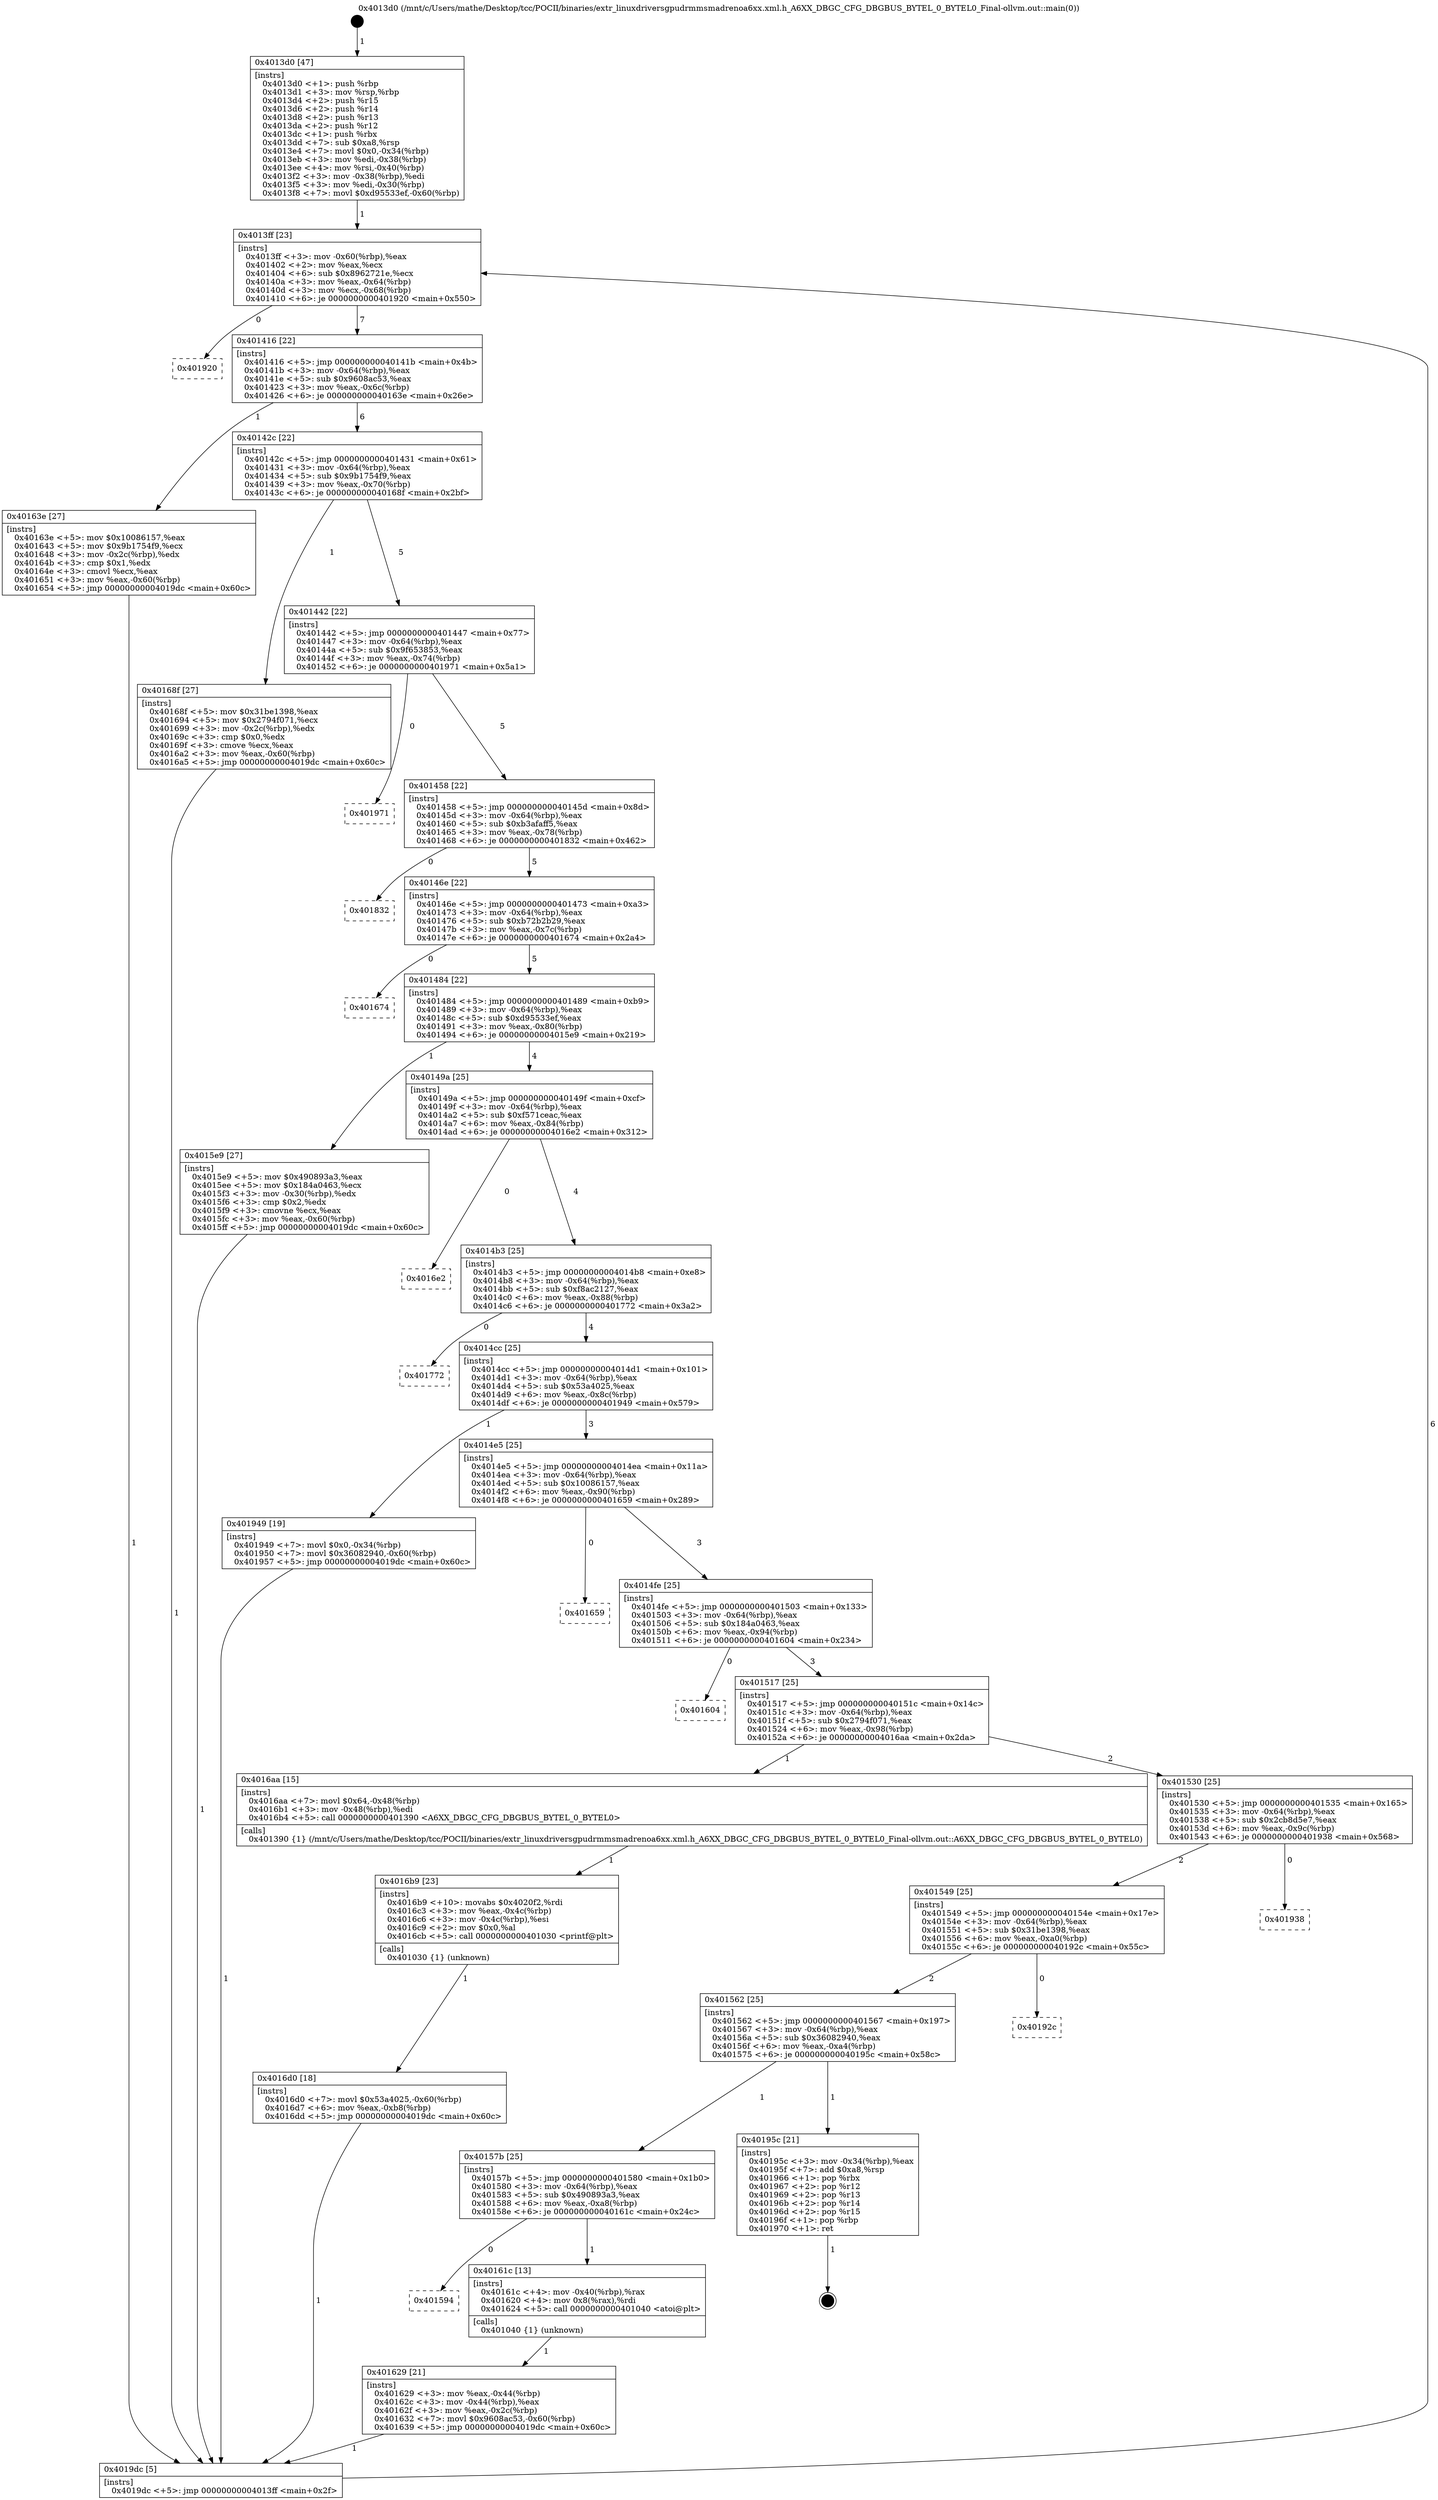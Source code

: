 digraph "0x4013d0" {
  label = "0x4013d0 (/mnt/c/Users/mathe/Desktop/tcc/POCII/binaries/extr_linuxdriversgpudrmmsmadrenoa6xx.xml.h_A6XX_DBGC_CFG_DBGBUS_BYTEL_0_BYTEL0_Final-ollvm.out::main(0))"
  labelloc = "t"
  node[shape=record]

  Entry [label="",width=0.3,height=0.3,shape=circle,fillcolor=black,style=filled]
  "0x4013ff" [label="{
     0x4013ff [23]\l
     | [instrs]\l
     &nbsp;&nbsp;0x4013ff \<+3\>: mov -0x60(%rbp),%eax\l
     &nbsp;&nbsp;0x401402 \<+2\>: mov %eax,%ecx\l
     &nbsp;&nbsp;0x401404 \<+6\>: sub $0x8962721e,%ecx\l
     &nbsp;&nbsp;0x40140a \<+3\>: mov %eax,-0x64(%rbp)\l
     &nbsp;&nbsp;0x40140d \<+3\>: mov %ecx,-0x68(%rbp)\l
     &nbsp;&nbsp;0x401410 \<+6\>: je 0000000000401920 \<main+0x550\>\l
  }"]
  "0x401920" [label="{
     0x401920\l
  }", style=dashed]
  "0x401416" [label="{
     0x401416 [22]\l
     | [instrs]\l
     &nbsp;&nbsp;0x401416 \<+5\>: jmp 000000000040141b \<main+0x4b\>\l
     &nbsp;&nbsp;0x40141b \<+3\>: mov -0x64(%rbp),%eax\l
     &nbsp;&nbsp;0x40141e \<+5\>: sub $0x9608ac53,%eax\l
     &nbsp;&nbsp;0x401423 \<+3\>: mov %eax,-0x6c(%rbp)\l
     &nbsp;&nbsp;0x401426 \<+6\>: je 000000000040163e \<main+0x26e\>\l
  }"]
  Exit [label="",width=0.3,height=0.3,shape=circle,fillcolor=black,style=filled,peripheries=2]
  "0x40163e" [label="{
     0x40163e [27]\l
     | [instrs]\l
     &nbsp;&nbsp;0x40163e \<+5\>: mov $0x10086157,%eax\l
     &nbsp;&nbsp;0x401643 \<+5\>: mov $0x9b1754f9,%ecx\l
     &nbsp;&nbsp;0x401648 \<+3\>: mov -0x2c(%rbp),%edx\l
     &nbsp;&nbsp;0x40164b \<+3\>: cmp $0x1,%edx\l
     &nbsp;&nbsp;0x40164e \<+3\>: cmovl %ecx,%eax\l
     &nbsp;&nbsp;0x401651 \<+3\>: mov %eax,-0x60(%rbp)\l
     &nbsp;&nbsp;0x401654 \<+5\>: jmp 00000000004019dc \<main+0x60c\>\l
  }"]
  "0x40142c" [label="{
     0x40142c [22]\l
     | [instrs]\l
     &nbsp;&nbsp;0x40142c \<+5\>: jmp 0000000000401431 \<main+0x61\>\l
     &nbsp;&nbsp;0x401431 \<+3\>: mov -0x64(%rbp),%eax\l
     &nbsp;&nbsp;0x401434 \<+5\>: sub $0x9b1754f9,%eax\l
     &nbsp;&nbsp;0x401439 \<+3\>: mov %eax,-0x70(%rbp)\l
     &nbsp;&nbsp;0x40143c \<+6\>: je 000000000040168f \<main+0x2bf\>\l
  }"]
  "0x4016d0" [label="{
     0x4016d0 [18]\l
     | [instrs]\l
     &nbsp;&nbsp;0x4016d0 \<+7\>: movl $0x53a4025,-0x60(%rbp)\l
     &nbsp;&nbsp;0x4016d7 \<+6\>: mov %eax,-0xb8(%rbp)\l
     &nbsp;&nbsp;0x4016dd \<+5\>: jmp 00000000004019dc \<main+0x60c\>\l
  }"]
  "0x40168f" [label="{
     0x40168f [27]\l
     | [instrs]\l
     &nbsp;&nbsp;0x40168f \<+5\>: mov $0x31be1398,%eax\l
     &nbsp;&nbsp;0x401694 \<+5\>: mov $0x2794f071,%ecx\l
     &nbsp;&nbsp;0x401699 \<+3\>: mov -0x2c(%rbp),%edx\l
     &nbsp;&nbsp;0x40169c \<+3\>: cmp $0x0,%edx\l
     &nbsp;&nbsp;0x40169f \<+3\>: cmove %ecx,%eax\l
     &nbsp;&nbsp;0x4016a2 \<+3\>: mov %eax,-0x60(%rbp)\l
     &nbsp;&nbsp;0x4016a5 \<+5\>: jmp 00000000004019dc \<main+0x60c\>\l
  }"]
  "0x401442" [label="{
     0x401442 [22]\l
     | [instrs]\l
     &nbsp;&nbsp;0x401442 \<+5\>: jmp 0000000000401447 \<main+0x77\>\l
     &nbsp;&nbsp;0x401447 \<+3\>: mov -0x64(%rbp),%eax\l
     &nbsp;&nbsp;0x40144a \<+5\>: sub $0x9f653853,%eax\l
     &nbsp;&nbsp;0x40144f \<+3\>: mov %eax,-0x74(%rbp)\l
     &nbsp;&nbsp;0x401452 \<+6\>: je 0000000000401971 \<main+0x5a1\>\l
  }"]
  "0x4016b9" [label="{
     0x4016b9 [23]\l
     | [instrs]\l
     &nbsp;&nbsp;0x4016b9 \<+10\>: movabs $0x4020f2,%rdi\l
     &nbsp;&nbsp;0x4016c3 \<+3\>: mov %eax,-0x4c(%rbp)\l
     &nbsp;&nbsp;0x4016c6 \<+3\>: mov -0x4c(%rbp),%esi\l
     &nbsp;&nbsp;0x4016c9 \<+2\>: mov $0x0,%al\l
     &nbsp;&nbsp;0x4016cb \<+5\>: call 0000000000401030 \<printf@plt\>\l
     | [calls]\l
     &nbsp;&nbsp;0x401030 \{1\} (unknown)\l
  }"]
  "0x401971" [label="{
     0x401971\l
  }", style=dashed]
  "0x401458" [label="{
     0x401458 [22]\l
     | [instrs]\l
     &nbsp;&nbsp;0x401458 \<+5\>: jmp 000000000040145d \<main+0x8d\>\l
     &nbsp;&nbsp;0x40145d \<+3\>: mov -0x64(%rbp),%eax\l
     &nbsp;&nbsp;0x401460 \<+5\>: sub $0xb3afaff5,%eax\l
     &nbsp;&nbsp;0x401465 \<+3\>: mov %eax,-0x78(%rbp)\l
     &nbsp;&nbsp;0x401468 \<+6\>: je 0000000000401832 \<main+0x462\>\l
  }"]
  "0x401629" [label="{
     0x401629 [21]\l
     | [instrs]\l
     &nbsp;&nbsp;0x401629 \<+3\>: mov %eax,-0x44(%rbp)\l
     &nbsp;&nbsp;0x40162c \<+3\>: mov -0x44(%rbp),%eax\l
     &nbsp;&nbsp;0x40162f \<+3\>: mov %eax,-0x2c(%rbp)\l
     &nbsp;&nbsp;0x401632 \<+7\>: movl $0x9608ac53,-0x60(%rbp)\l
     &nbsp;&nbsp;0x401639 \<+5\>: jmp 00000000004019dc \<main+0x60c\>\l
  }"]
  "0x401832" [label="{
     0x401832\l
  }", style=dashed]
  "0x40146e" [label="{
     0x40146e [22]\l
     | [instrs]\l
     &nbsp;&nbsp;0x40146e \<+5\>: jmp 0000000000401473 \<main+0xa3\>\l
     &nbsp;&nbsp;0x401473 \<+3\>: mov -0x64(%rbp),%eax\l
     &nbsp;&nbsp;0x401476 \<+5\>: sub $0xb72b2b29,%eax\l
     &nbsp;&nbsp;0x40147b \<+3\>: mov %eax,-0x7c(%rbp)\l
     &nbsp;&nbsp;0x40147e \<+6\>: je 0000000000401674 \<main+0x2a4\>\l
  }"]
  "0x401594" [label="{
     0x401594\l
  }", style=dashed]
  "0x401674" [label="{
     0x401674\l
  }", style=dashed]
  "0x401484" [label="{
     0x401484 [22]\l
     | [instrs]\l
     &nbsp;&nbsp;0x401484 \<+5\>: jmp 0000000000401489 \<main+0xb9\>\l
     &nbsp;&nbsp;0x401489 \<+3\>: mov -0x64(%rbp),%eax\l
     &nbsp;&nbsp;0x40148c \<+5\>: sub $0xd95533ef,%eax\l
     &nbsp;&nbsp;0x401491 \<+3\>: mov %eax,-0x80(%rbp)\l
     &nbsp;&nbsp;0x401494 \<+6\>: je 00000000004015e9 \<main+0x219\>\l
  }"]
  "0x40161c" [label="{
     0x40161c [13]\l
     | [instrs]\l
     &nbsp;&nbsp;0x40161c \<+4\>: mov -0x40(%rbp),%rax\l
     &nbsp;&nbsp;0x401620 \<+4\>: mov 0x8(%rax),%rdi\l
     &nbsp;&nbsp;0x401624 \<+5\>: call 0000000000401040 \<atoi@plt\>\l
     | [calls]\l
     &nbsp;&nbsp;0x401040 \{1\} (unknown)\l
  }"]
  "0x4015e9" [label="{
     0x4015e9 [27]\l
     | [instrs]\l
     &nbsp;&nbsp;0x4015e9 \<+5\>: mov $0x490893a3,%eax\l
     &nbsp;&nbsp;0x4015ee \<+5\>: mov $0x184a0463,%ecx\l
     &nbsp;&nbsp;0x4015f3 \<+3\>: mov -0x30(%rbp),%edx\l
     &nbsp;&nbsp;0x4015f6 \<+3\>: cmp $0x2,%edx\l
     &nbsp;&nbsp;0x4015f9 \<+3\>: cmovne %ecx,%eax\l
     &nbsp;&nbsp;0x4015fc \<+3\>: mov %eax,-0x60(%rbp)\l
     &nbsp;&nbsp;0x4015ff \<+5\>: jmp 00000000004019dc \<main+0x60c\>\l
  }"]
  "0x40149a" [label="{
     0x40149a [25]\l
     | [instrs]\l
     &nbsp;&nbsp;0x40149a \<+5\>: jmp 000000000040149f \<main+0xcf\>\l
     &nbsp;&nbsp;0x40149f \<+3\>: mov -0x64(%rbp),%eax\l
     &nbsp;&nbsp;0x4014a2 \<+5\>: sub $0xf571ceac,%eax\l
     &nbsp;&nbsp;0x4014a7 \<+6\>: mov %eax,-0x84(%rbp)\l
     &nbsp;&nbsp;0x4014ad \<+6\>: je 00000000004016e2 \<main+0x312\>\l
  }"]
  "0x4019dc" [label="{
     0x4019dc [5]\l
     | [instrs]\l
     &nbsp;&nbsp;0x4019dc \<+5\>: jmp 00000000004013ff \<main+0x2f\>\l
  }"]
  "0x4013d0" [label="{
     0x4013d0 [47]\l
     | [instrs]\l
     &nbsp;&nbsp;0x4013d0 \<+1\>: push %rbp\l
     &nbsp;&nbsp;0x4013d1 \<+3\>: mov %rsp,%rbp\l
     &nbsp;&nbsp;0x4013d4 \<+2\>: push %r15\l
     &nbsp;&nbsp;0x4013d6 \<+2\>: push %r14\l
     &nbsp;&nbsp;0x4013d8 \<+2\>: push %r13\l
     &nbsp;&nbsp;0x4013da \<+2\>: push %r12\l
     &nbsp;&nbsp;0x4013dc \<+1\>: push %rbx\l
     &nbsp;&nbsp;0x4013dd \<+7\>: sub $0xa8,%rsp\l
     &nbsp;&nbsp;0x4013e4 \<+7\>: movl $0x0,-0x34(%rbp)\l
     &nbsp;&nbsp;0x4013eb \<+3\>: mov %edi,-0x38(%rbp)\l
     &nbsp;&nbsp;0x4013ee \<+4\>: mov %rsi,-0x40(%rbp)\l
     &nbsp;&nbsp;0x4013f2 \<+3\>: mov -0x38(%rbp),%edi\l
     &nbsp;&nbsp;0x4013f5 \<+3\>: mov %edi,-0x30(%rbp)\l
     &nbsp;&nbsp;0x4013f8 \<+7\>: movl $0xd95533ef,-0x60(%rbp)\l
  }"]
  "0x40157b" [label="{
     0x40157b [25]\l
     | [instrs]\l
     &nbsp;&nbsp;0x40157b \<+5\>: jmp 0000000000401580 \<main+0x1b0\>\l
     &nbsp;&nbsp;0x401580 \<+3\>: mov -0x64(%rbp),%eax\l
     &nbsp;&nbsp;0x401583 \<+5\>: sub $0x490893a3,%eax\l
     &nbsp;&nbsp;0x401588 \<+6\>: mov %eax,-0xa8(%rbp)\l
     &nbsp;&nbsp;0x40158e \<+6\>: je 000000000040161c \<main+0x24c\>\l
  }"]
  "0x4016e2" [label="{
     0x4016e2\l
  }", style=dashed]
  "0x4014b3" [label="{
     0x4014b3 [25]\l
     | [instrs]\l
     &nbsp;&nbsp;0x4014b3 \<+5\>: jmp 00000000004014b8 \<main+0xe8\>\l
     &nbsp;&nbsp;0x4014b8 \<+3\>: mov -0x64(%rbp),%eax\l
     &nbsp;&nbsp;0x4014bb \<+5\>: sub $0xf8ac2127,%eax\l
     &nbsp;&nbsp;0x4014c0 \<+6\>: mov %eax,-0x88(%rbp)\l
     &nbsp;&nbsp;0x4014c6 \<+6\>: je 0000000000401772 \<main+0x3a2\>\l
  }"]
  "0x40195c" [label="{
     0x40195c [21]\l
     | [instrs]\l
     &nbsp;&nbsp;0x40195c \<+3\>: mov -0x34(%rbp),%eax\l
     &nbsp;&nbsp;0x40195f \<+7\>: add $0xa8,%rsp\l
     &nbsp;&nbsp;0x401966 \<+1\>: pop %rbx\l
     &nbsp;&nbsp;0x401967 \<+2\>: pop %r12\l
     &nbsp;&nbsp;0x401969 \<+2\>: pop %r13\l
     &nbsp;&nbsp;0x40196b \<+2\>: pop %r14\l
     &nbsp;&nbsp;0x40196d \<+2\>: pop %r15\l
     &nbsp;&nbsp;0x40196f \<+1\>: pop %rbp\l
     &nbsp;&nbsp;0x401970 \<+1\>: ret\l
  }"]
  "0x401772" [label="{
     0x401772\l
  }", style=dashed]
  "0x4014cc" [label="{
     0x4014cc [25]\l
     | [instrs]\l
     &nbsp;&nbsp;0x4014cc \<+5\>: jmp 00000000004014d1 \<main+0x101\>\l
     &nbsp;&nbsp;0x4014d1 \<+3\>: mov -0x64(%rbp),%eax\l
     &nbsp;&nbsp;0x4014d4 \<+5\>: sub $0x53a4025,%eax\l
     &nbsp;&nbsp;0x4014d9 \<+6\>: mov %eax,-0x8c(%rbp)\l
     &nbsp;&nbsp;0x4014df \<+6\>: je 0000000000401949 \<main+0x579\>\l
  }"]
  "0x401562" [label="{
     0x401562 [25]\l
     | [instrs]\l
     &nbsp;&nbsp;0x401562 \<+5\>: jmp 0000000000401567 \<main+0x197\>\l
     &nbsp;&nbsp;0x401567 \<+3\>: mov -0x64(%rbp),%eax\l
     &nbsp;&nbsp;0x40156a \<+5\>: sub $0x36082940,%eax\l
     &nbsp;&nbsp;0x40156f \<+6\>: mov %eax,-0xa4(%rbp)\l
     &nbsp;&nbsp;0x401575 \<+6\>: je 000000000040195c \<main+0x58c\>\l
  }"]
  "0x401949" [label="{
     0x401949 [19]\l
     | [instrs]\l
     &nbsp;&nbsp;0x401949 \<+7\>: movl $0x0,-0x34(%rbp)\l
     &nbsp;&nbsp;0x401950 \<+7\>: movl $0x36082940,-0x60(%rbp)\l
     &nbsp;&nbsp;0x401957 \<+5\>: jmp 00000000004019dc \<main+0x60c\>\l
  }"]
  "0x4014e5" [label="{
     0x4014e5 [25]\l
     | [instrs]\l
     &nbsp;&nbsp;0x4014e5 \<+5\>: jmp 00000000004014ea \<main+0x11a\>\l
     &nbsp;&nbsp;0x4014ea \<+3\>: mov -0x64(%rbp),%eax\l
     &nbsp;&nbsp;0x4014ed \<+5\>: sub $0x10086157,%eax\l
     &nbsp;&nbsp;0x4014f2 \<+6\>: mov %eax,-0x90(%rbp)\l
     &nbsp;&nbsp;0x4014f8 \<+6\>: je 0000000000401659 \<main+0x289\>\l
  }"]
  "0x40192c" [label="{
     0x40192c\l
  }", style=dashed]
  "0x401659" [label="{
     0x401659\l
  }", style=dashed]
  "0x4014fe" [label="{
     0x4014fe [25]\l
     | [instrs]\l
     &nbsp;&nbsp;0x4014fe \<+5\>: jmp 0000000000401503 \<main+0x133\>\l
     &nbsp;&nbsp;0x401503 \<+3\>: mov -0x64(%rbp),%eax\l
     &nbsp;&nbsp;0x401506 \<+5\>: sub $0x184a0463,%eax\l
     &nbsp;&nbsp;0x40150b \<+6\>: mov %eax,-0x94(%rbp)\l
     &nbsp;&nbsp;0x401511 \<+6\>: je 0000000000401604 \<main+0x234\>\l
  }"]
  "0x401549" [label="{
     0x401549 [25]\l
     | [instrs]\l
     &nbsp;&nbsp;0x401549 \<+5\>: jmp 000000000040154e \<main+0x17e\>\l
     &nbsp;&nbsp;0x40154e \<+3\>: mov -0x64(%rbp),%eax\l
     &nbsp;&nbsp;0x401551 \<+5\>: sub $0x31be1398,%eax\l
     &nbsp;&nbsp;0x401556 \<+6\>: mov %eax,-0xa0(%rbp)\l
     &nbsp;&nbsp;0x40155c \<+6\>: je 000000000040192c \<main+0x55c\>\l
  }"]
  "0x401604" [label="{
     0x401604\l
  }", style=dashed]
  "0x401517" [label="{
     0x401517 [25]\l
     | [instrs]\l
     &nbsp;&nbsp;0x401517 \<+5\>: jmp 000000000040151c \<main+0x14c\>\l
     &nbsp;&nbsp;0x40151c \<+3\>: mov -0x64(%rbp),%eax\l
     &nbsp;&nbsp;0x40151f \<+5\>: sub $0x2794f071,%eax\l
     &nbsp;&nbsp;0x401524 \<+6\>: mov %eax,-0x98(%rbp)\l
     &nbsp;&nbsp;0x40152a \<+6\>: je 00000000004016aa \<main+0x2da\>\l
  }"]
  "0x401938" [label="{
     0x401938\l
  }", style=dashed]
  "0x4016aa" [label="{
     0x4016aa [15]\l
     | [instrs]\l
     &nbsp;&nbsp;0x4016aa \<+7\>: movl $0x64,-0x48(%rbp)\l
     &nbsp;&nbsp;0x4016b1 \<+3\>: mov -0x48(%rbp),%edi\l
     &nbsp;&nbsp;0x4016b4 \<+5\>: call 0000000000401390 \<A6XX_DBGC_CFG_DBGBUS_BYTEL_0_BYTEL0\>\l
     | [calls]\l
     &nbsp;&nbsp;0x401390 \{1\} (/mnt/c/Users/mathe/Desktop/tcc/POCII/binaries/extr_linuxdriversgpudrmmsmadrenoa6xx.xml.h_A6XX_DBGC_CFG_DBGBUS_BYTEL_0_BYTEL0_Final-ollvm.out::A6XX_DBGC_CFG_DBGBUS_BYTEL_0_BYTEL0)\l
  }"]
  "0x401530" [label="{
     0x401530 [25]\l
     | [instrs]\l
     &nbsp;&nbsp;0x401530 \<+5\>: jmp 0000000000401535 \<main+0x165\>\l
     &nbsp;&nbsp;0x401535 \<+3\>: mov -0x64(%rbp),%eax\l
     &nbsp;&nbsp;0x401538 \<+5\>: sub $0x2cb8d5e7,%eax\l
     &nbsp;&nbsp;0x40153d \<+6\>: mov %eax,-0x9c(%rbp)\l
     &nbsp;&nbsp;0x401543 \<+6\>: je 0000000000401938 \<main+0x568\>\l
  }"]
  Entry -> "0x4013d0" [label=" 1"]
  "0x4013ff" -> "0x401920" [label=" 0"]
  "0x4013ff" -> "0x401416" [label=" 7"]
  "0x40195c" -> Exit [label=" 1"]
  "0x401416" -> "0x40163e" [label=" 1"]
  "0x401416" -> "0x40142c" [label=" 6"]
  "0x401949" -> "0x4019dc" [label=" 1"]
  "0x40142c" -> "0x40168f" [label=" 1"]
  "0x40142c" -> "0x401442" [label=" 5"]
  "0x4016d0" -> "0x4019dc" [label=" 1"]
  "0x401442" -> "0x401971" [label=" 0"]
  "0x401442" -> "0x401458" [label=" 5"]
  "0x4016b9" -> "0x4016d0" [label=" 1"]
  "0x401458" -> "0x401832" [label=" 0"]
  "0x401458" -> "0x40146e" [label=" 5"]
  "0x4016aa" -> "0x4016b9" [label=" 1"]
  "0x40146e" -> "0x401674" [label=" 0"]
  "0x40146e" -> "0x401484" [label=" 5"]
  "0x40168f" -> "0x4019dc" [label=" 1"]
  "0x401484" -> "0x4015e9" [label=" 1"]
  "0x401484" -> "0x40149a" [label=" 4"]
  "0x4015e9" -> "0x4019dc" [label=" 1"]
  "0x4013d0" -> "0x4013ff" [label=" 1"]
  "0x4019dc" -> "0x4013ff" [label=" 6"]
  "0x40163e" -> "0x4019dc" [label=" 1"]
  "0x40149a" -> "0x4016e2" [label=" 0"]
  "0x40149a" -> "0x4014b3" [label=" 4"]
  "0x40161c" -> "0x401629" [label=" 1"]
  "0x4014b3" -> "0x401772" [label=" 0"]
  "0x4014b3" -> "0x4014cc" [label=" 4"]
  "0x40157b" -> "0x401594" [label=" 0"]
  "0x4014cc" -> "0x401949" [label=" 1"]
  "0x4014cc" -> "0x4014e5" [label=" 3"]
  "0x401629" -> "0x4019dc" [label=" 1"]
  "0x4014e5" -> "0x401659" [label=" 0"]
  "0x4014e5" -> "0x4014fe" [label=" 3"]
  "0x401562" -> "0x40157b" [label=" 1"]
  "0x4014fe" -> "0x401604" [label=" 0"]
  "0x4014fe" -> "0x401517" [label=" 3"]
  "0x40157b" -> "0x40161c" [label=" 1"]
  "0x401517" -> "0x4016aa" [label=" 1"]
  "0x401517" -> "0x401530" [label=" 2"]
  "0x401549" -> "0x401562" [label=" 2"]
  "0x401530" -> "0x401938" [label=" 0"]
  "0x401530" -> "0x401549" [label=" 2"]
  "0x401562" -> "0x40195c" [label=" 1"]
  "0x401549" -> "0x40192c" [label=" 0"]
}
